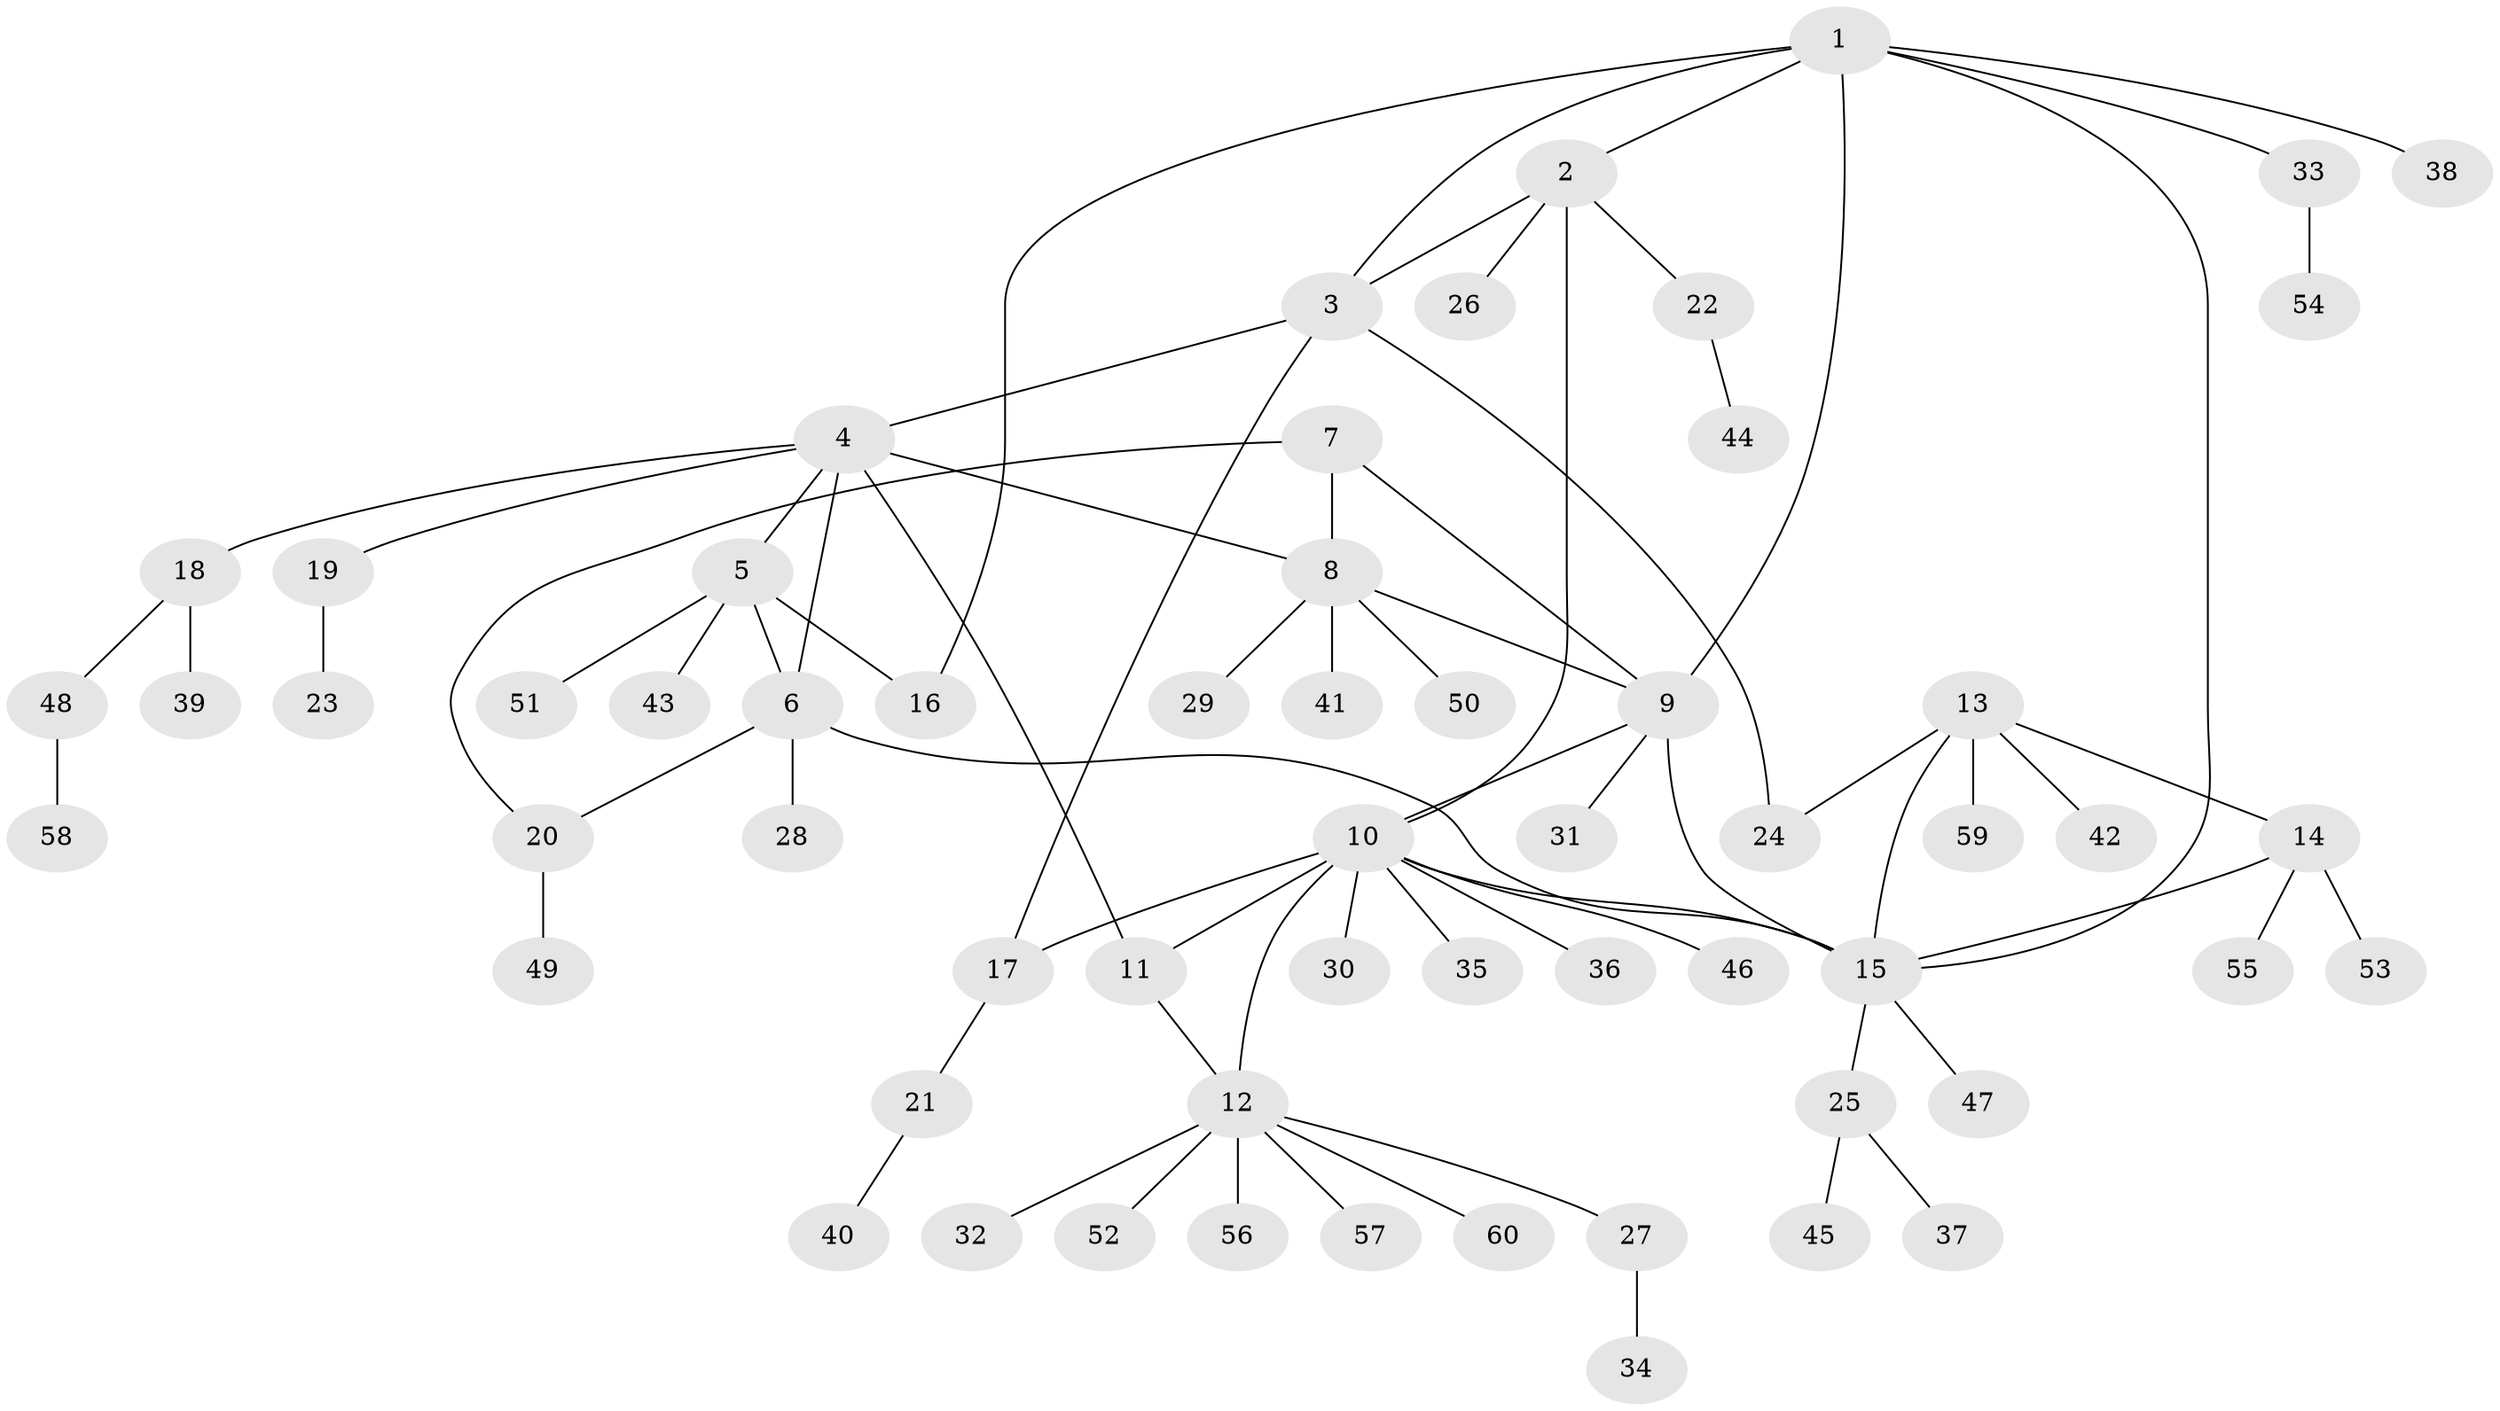 // Generated by graph-tools (version 1.1) at 2025/15/03/09/25 04:15:55]
// undirected, 60 vertices, 74 edges
graph export_dot {
graph [start="1"]
  node [color=gray90,style=filled];
  1;
  2;
  3;
  4;
  5;
  6;
  7;
  8;
  9;
  10;
  11;
  12;
  13;
  14;
  15;
  16;
  17;
  18;
  19;
  20;
  21;
  22;
  23;
  24;
  25;
  26;
  27;
  28;
  29;
  30;
  31;
  32;
  33;
  34;
  35;
  36;
  37;
  38;
  39;
  40;
  41;
  42;
  43;
  44;
  45;
  46;
  47;
  48;
  49;
  50;
  51;
  52;
  53;
  54;
  55;
  56;
  57;
  58;
  59;
  60;
  1 -- 2;
  1 -- 3;
  1 -- 9;
  1 -- 15;
  1 -- 16;
  1 -- 33;
  1 -- 38;
  2 -- 3;
  2 -- 10;
  2 -- 22;
  2 -- 26;
  3 -- 4;
  3 -- 17;
  3 -- 24;
  4 -- 5;
  4 -- 6;
  4 -- 8;
  4 -- 11;
  4 -- 18;
  4 -- 19;
  5 -- 6;
  5 -- 16;
  5 -- 43;
  5 -- 51;
  6 -- 15;
  6 -- 20;
  6 -- 28;
  7 -- 8;
  7 -- 9;
  7 -- 20;
  8 -- 9;
  8 -- 29;
  8 -- 41;
  8 -- 50;
  9 -- 10;
  9 -- 15;
  9 -- 31;
  10 -- 11;
  10 -- 12;
  10 -- 15;
  10 -- 17;
  10 -- 30;
  10 -- 35;
  10 -- 36;
  10 -- 46;
  11 -- 12;
  12 -- 27;
  12 -- 32;
  12 -- 52;
  12 -- 56;
  12 -- 57;
  12 -- 60;
  13 -- 14;
  13 -- 15;
  13 -- 24;
  13 -- 42;
  13 -- 59;
  14 -- 15;
  14 -- 53;
  14 -- 55;
  15 -- 25;
  15 -- 47;
  17 -- 21;
  18 -- 39;
  18 -- 48;
  19 -- 23;
  20 -- 49;
  21 -- 40;
  22 -- 44;
  25 -- 37;
  25 -- 45;
  27 -- 34;
  33 -- 54;
  48 -- 58;
}
